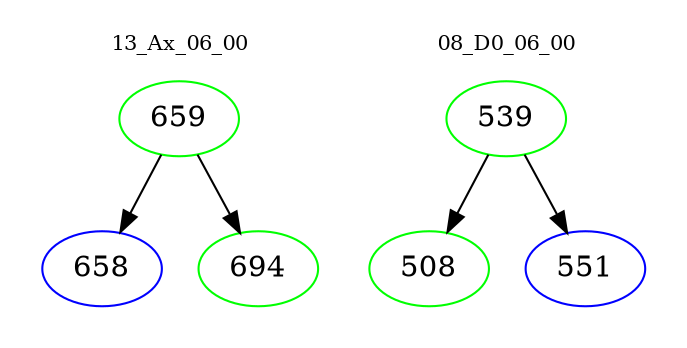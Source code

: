digraph{
subgraph cluster_0 {
color = white
label = "13_Ax_06_00";
fontsize=10;
T0_659 [label="659", color="green"]
T0_659 -> T0_658 [color="black"]
T0_658 [label="658", color="blue"]
T0_659 -> T0_694 [color="black"]
T0_694 [label="694", color="green"]
}
subgraph cluster_1 {
color = white
label = "08_D0_06_00";
fontsize=10;
T1_539 [label="539", color="green"]
T1_539 -> T1_508 [color="black"]
T1_508 [label="508", color="green"]
T1_539 -> T1_551 [color="black"]
T1_551 [label="551", color="blue"]
}
}
